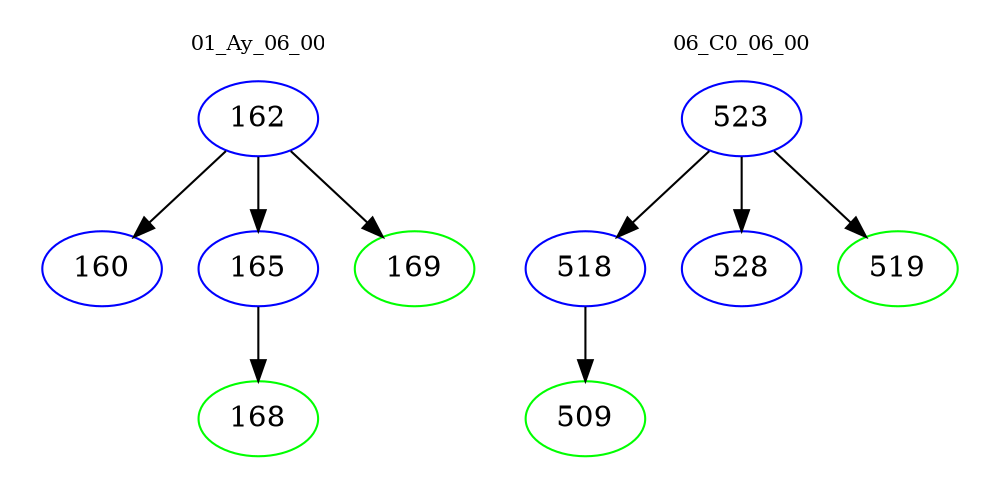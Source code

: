 digraph{
subgraph cluster_0 {
color = white
label = "01_Ay_06_00";
fontsize=10;
T0_162 [label="162", color="blue"]
T0_162 -> T0_160 [color="black"]
T0_160 [label="160", color="blue"]
T0_162 -> T0_165 [color="black"]
T0_165 [label="165", color="blue"]
T0_165 -> T0_168 [color="black"]
T0_168 [label="168", color="green"]
T0_162 -> T0_169 [color="black"]
T0_169 [label="169", color="green"]
}
subgraph cluster_1 {
color = white
label = "06_C0_06_00";
fontsize=10;
T1_523 [label="523", color="blue"]
T1_523 -> T1_518 [color="black"]
T1_518 [label="518", color="blue"]
T1_518 -> T1_509 [color="black"]
T1_509 [label="509", color="green"]
T1_523 -> T1_528 [color="black"]
T1_528 [label="528", color="blue"]
T1_523 -> T1_519 [color="black"]
T1_519 [label="519", color="green"]
}
}
